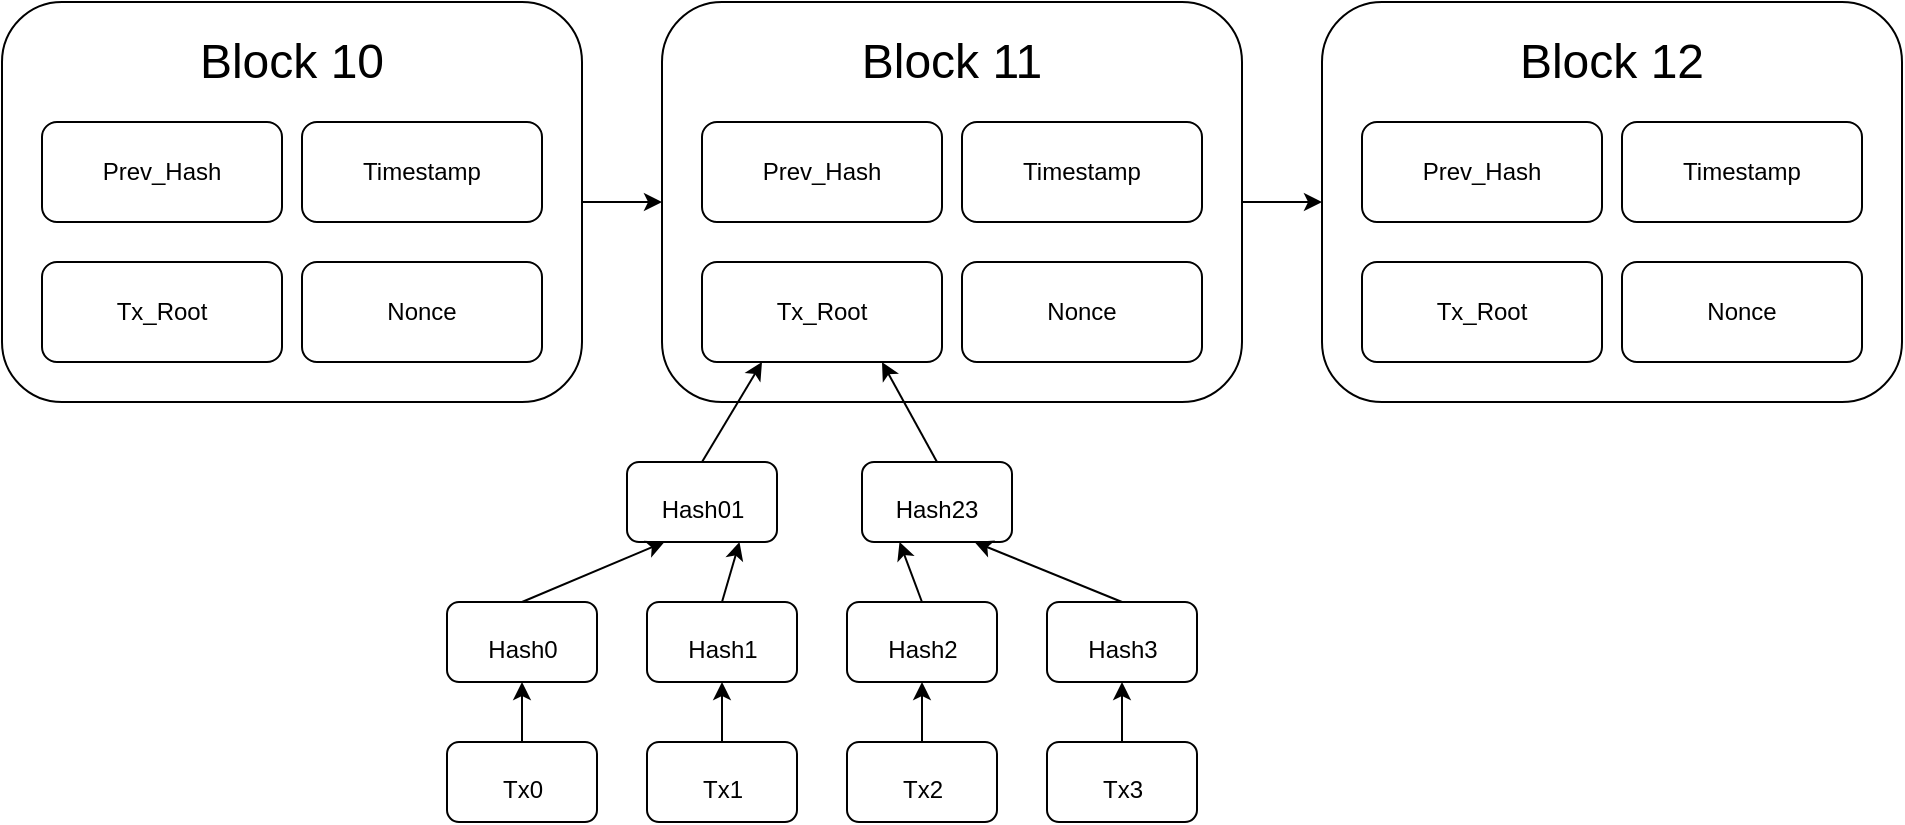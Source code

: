 <mxfile version="20.6.0" type="device"><diagram id="GH9W9N-tukg4rTMu9tft" name="Page-1"><mxGraphModel dx="1422" dy="820" grid="1" gridSize="10" guides="1" tooltips="1" connect="1" arrows="1" fold="1" page="1" pageScale="1" pageWidth="850" pageHeight="1100" math="0" shadow="0"><root><mxCell id="0"/><mxCell id="1" parent="0"/><mxCell id="URCU0WdFe75zh4znhSoF-1" value="" style="rounded=1;whiteSpace=wrap;html=1;" parent="1" vertex="1"><mxGeometry x="40" y="40" width="290" height="200" as="geometry"/></mxCell><mxCell id="URCU0WdFe75zh4znhSoF-2" value="Prev_Hash" style="rounded=1;whiteSpace=wrap;html=1;" parent="1" vertex="1"><mxGeometry x="60" y="100" width="120" height="50" as="geometry"/></mxCell><mxCell id="URCU0WdFe75zh4znhSoF-3" value="Timestamp" style="rounded=1;whiteSpace=wrap;html=1;" parent="1" vertex="1"><mxGeometry x="190" y="100" width="120" height="50" as="geometry"/></mxCell><mxCell id="URCU0WdFe75zh4znhSoF-4" value="Tx_Root" style="rounded=1;whiteSpace=wrap;html=1;" parent="1" vertex="1"><mxGeometry x="60" y="170" width="120" height="50" as="geometry"/></mxCell><mxCell id="URCU0WdFe75zh4znhSoF-5" value="Nonce" style="rounded=1;whiteSpace=wrap;html=1;" parent="1" vertex="1"><mxGeometry x="190" y="170" width="120" height="50" as="geometry"/></mxCell><mxCell id="URCU0WdFe75zh4znhSoF-6" value="&lt;font style=&quot;font-size: 24px;&quot;&gt;Block 10&lt;/font&gt;" style="text;html=1;strokeColor=none;fillColor=none;align=center;verticalAlign=middle;whiteSpace=wrap;rounded=0;" parent="1" vertex="1"><mxGeometry x="85" y="50" width="200" height="40" as="geometry"/></mxCell><mxCell id="URCU0WdFe75zh4znhSoF-7" value="" style="rounded=1;whiteSpace=wrap;html=1;" parent="1" vertex="1"><mxGeometry x="370" y="40" width="290" height="200" as="geometry"/></mxCell><mxCell id="URCU0WdFe75zh4znhSoF-8" value="Prev_Hash" style="rounded=1;whiteSpace=wrap;html=1;" parent="1" vertex="1"><mxGeometry x="390" y="100" width="120" height="50" as="geometry"/></mxCell><mxCell id="URCU0WdFe75zh4znhSoF-9" value="Timestamp" style="rounded=1;whiteSpace=wrap;html=1;" parent="1" vertex="1"><mxGeometry x="520" y="100" width="120" height="50" as="geometry"/></mxCell><mxCell id="URCU0WdFe75zh4znhSoF-10" value="Tx_Root" style="rounded=1;whiteSpace=wrap;html=1;" parent="1" vertex="1"><mxGeometry x="390" y="170" width="120" height="50" as="geometry"/></mxCell><mxCell id="URCU0WdFe75zh4znhSoF-11" value="Nonce" style="rounded=1;whiteSpace=wrap;html=1;" parent="1" vertex="1"><mxGeometry x="520" y="170" width="120" height="50" as="geometry"/></mxCell><mxCell id="URCU0WdFe75zh4znhSoF-12" value="&lt;font style=&quot;font-size: 24px;&quot;&gt;Block 11&lt;/font&gt;" style="text;html=1;strokeColor=none;fillColor=none;align=center;verticalAlign=middle;whiteSpace=wrap;rounded=0;" parent="1" vertex="1"><mxGeometry x="415" y="50" width="200" height="40" as="geometry"/></mxCell><mxCell id="URCU0WdFe75zh4znhSoF-13" value="" style="rounded=1;whiteSpace=wrap;html=1;" parent="1" vertex="1"><mxGeometry x="700" y="40" width="290" height="200" as="geometry"/></mxCell><mxCell id="URCU0WdFe75zh4znhSoF-14" value="Prev_Hash" style="rounded=1;whiteSpace=wrap;html=1;" parent="1" vertex="1"><mxGeometry x="720" y="100" width="120" height="50" as="geometry"/></mxCell><mxCell id="URCU0WdFe75zh4znhSoF-15" value="Timestamp" style="rounded=1;whiteSpace=wrap;html=1;" parent="1" vertex="1"><mxGeometry x="850" y="100" width="120" height="50" as="geometry"/></mxCell><mxCell id="URCU0WdFe75zh4znhSoF-16" value="Tx_Root" style="rounded=1;whiteSpace=wrap;html=1;" parent="1" vertex="1"><mxGeometry x="720" y="170" width="120" height="50" as="geometry"/></mxCell><mxCell id="URCU0WdFe75zh4znhSoF-17" value="Nonce" style="rounded=1;whiteSpace=wrap;html=1;" parent="1" vertex="1"><mxGeometry x="850" y="170" width="120" height="50" as="geometry"/></mxCell><mxCell id="URCU0WdFe75zh4znhSoF-18" value="&lt;font style=&quot;font-size: 24px;&quot;&gt;Block 12&lt;/font&gt;" style="text;html=1;strokeColor=none;fillColor=none;align=center;verticalAlign=middle;whiteSpace=wrap;rounded=0;" parent="1" vertex="1"><mxGeometry x="745" y="50" width="200" height="40" as="geometry"/></mxCell><mxCell id="URCU0WdFe75zh4znhSoF-19" value="&lt;font style=&quot;font-size: 12px;&quot;&gt;Hash01&lt;/font&gt;" style="rounded=1;whiteSpace=wrap;html=1;fontSize=24;" parent="1" vertex="1"><mxGeometry x="352.5" y="270" width="75" height="40" as="geometry"/></mxCell><mxCell id="URCU0WdFe75zh4znhSoF-20" value="&lt;font style=&quot;font-size: 12px;&quot;&gt;Hash23&lt;br&gt;&lt;/font&gt;" style="rounded=1;whiteSpace=wrap;html=1;fontSize=24;" parent="1" vertex="1"><mxGeometry x="470" y="270" width="75" height="40" as="geometry"/></mxCell><mxCell id="URCU0WdFe75zh4znhSoF-21" value="&lt;font style=&quot;font-size: 12px;&quot;&gt;Hash0&lt;/font&gt;" style="rounded=1;whiteSpace=wrap;html=1;fontSize=24;" parent="1" vertex="1"><mxGeometry x="262.5" y="340" width="75" height="40" as="geometry"/></mxCell><mxCell id="URCU0WdFe75zh4znhSoF-22" value="&lt;font style=&quot;font-size: 12px;&quot;&gt;Hash1&lt;br&gt;&lt;/font&gt;" style="rounded=1;whiteSpace=wrap;html=1;fontSize=24;" parent="1" vertex="1"><mxGeometry x="362.5" y="340" width="75" height="40" as="geometry"/></mxCell><mxCell id="URCU0WdFe75zh4znhSoF-23" value="&lt;font style=&quot;font-size: 12px;&quot;&gt;Hash2&lt;br&gt;&lt;/font&gt;" style="rounded=1;whiteSpace=wrap;html=1;fontSize=24;" parent="1" vertex="1"><mxGeometry x="462.5" y="340" width="75" height="40" as="geometry"/></mxCell><mxCell id="URCU0WdFe75zh4znhSoF-24" value="&lt;font style=&quot;font-size: 12px;&quot;&gt;Hash3&lt;br&gt;&lt;/font&gt;" style="rounded=1;whiteSpace=wrap;html=1;fontSize=24;" parent="1" vertex="1"><mxGeometry x="562.5" y="340" width="75" height="40" as="geometry"/></mxCell><mxCell id="URCU0WdFe75zh4znhSoF-25" value="&lt;font style=&quot;font-size: 12px;&quot;&gt;Tx0&lt;/font&gt;" style="rounded=1;whiteSpace=wrap;html=1;fontSize=24;" parent="1" vertex="1"><mxGeometry x="262.5" y="410" width="75" height="40" as="geometry"/></mxCell><mxCell id="URCU0WdFe75zh4znhSoF-26" value="&lt;font style=&quot;font-size: 12px;&quot;&gt;Tx1&lt;/font&gt;" style="rounded=1;whiteSpace=wrap;html=1;fontSize=24;" parent="1" vertex="1"><mxGeometry x="362.5" y="410" width="75" height="40" as="geometry"/></mxCell><mxCell id="URCU0WdFe75zh4znhSoF-27" value="&lt;font style=&quot;font-size: 12px;&quot;&gt;Tx2&lt;/font&gt;" style="rounded=1;whiteSpace=wrap;html=1;fontSize=24;" parent="1" vertex="1"><mxGeometry x="462.5" y="410" width="75" height="40" as="geometry"/></mxCell><mxCell id="URCU0WdFe75zh4znhSoF-28" value="&lt;font style=&quot;font-size: 12px;&quot;&gt;Tx3&lt;/font&gt;" style="rounded=1;whiteSpace=wrap;html=1;fontSize=24;" parent="1" vertex="1"><mxGeometry x="562.5" y="410" width="75" height="40" as="geometry"/></mxCell><mxCell id="URCU0WdFe75zh4znhSoF-29" value="" style="endArrow=classic;html=1;rounded=0;fontSize=12;exitX=0.5;exitY=0;exitDx=0;exitDy=0;entryX=0.25;entryY=1;entryDx=0;entryDy=0;" parent="1" source="URCU0WdFe75zh4znhSoF-19" target="URCU0WdFe75zh4znhSoF-10" edge="1"><mxGeometry width="50" height="50" relative="1" as="geometry"><mxPoint x="500" y="310" as="sourcePoint"/><mxPoint x="490" y="260" as="targetPoint"/></mxGeometry></mxCell><mxCell id="URCU0WdFe75zh4znhSoF-30" value="" style="endArrow=classic;html=1;rounded=0;fontSize=12;entryX=0.75;entryY=1;entryDx=0;entryDy=0;exitX=0.5;exitY=0;exitDx=0;exitDy=0;" parent="1" source="URCU0WdFe75zh4znhSoF-20" target="URCU0WdFe75zh4znhSoF-10" edge="1"><mxGeometry width="50" height="50" relative="1" as="geometry"><mxPoint x="470" y="280" as="sourcePoint"/><mxPoint x="520" y="230" as="targetPoint"/></mxGeometry></mxCell><mxCell id="URCU0WdFe75zh4znhSoF-31" value="" style="endArrow=classic;html=1;rounded=0;fontSize=12;entryX=0.25;entryY=1;entryDx=0;entryDy=0;exitX=0.5;exitY=0;exitDx=0;exitDy=0;" parent="1" source="URCU0WdFe75zh4znhSoF-21" target="URCU0WdFe75zh4znhSoF-19" edge="1"><mxGeometry width="50" height="50" relative="1" as="geometry"><mxPoint x="280" y="340" as="sourcePoint"/><mxPoint x="330" y="290" as="targetPoint"/></mxGeometry></mxCell><mxCell id="URCU0WdFe75zh4znhSoF-32" value="" style="endArrow=classic;html=1;rounded=0;fontSize=12;entryX=0.75;entryY=1;entryDx=0;entryDy=0;exitX=0.5;exitY=0;exitDx=0;exitDy=0;" parent="1" source="URCU0WdFe75zh4znhSoF-22" target="URCU0WdFe75zh4znhSoF-19" edge="1"><mxGeometry width="50" height="50" relative="1" as="geometry"><mxPoint x="310" y="350" as="sourcePoint"/><mxPoint x="381.25" y="320" as="targetPoint"/></mxGeometry></mxCell><mxCell id="URCU0WdFe75zh4znhSoF-33" value="" style="endArrow=classic;html=1;rounded=0;fontSize=12;entryX=0.25;entryY=1;entryDx=0;entryDy=0;exitX=0.5;exitY=0;exitDx=0;exitDy=0;" parent="1" source="URCU0WdFe75zh4znhSoF-23" target="URCU0WdFe75zh4znhSoF-20" edge="1"><mxGeometry width="50" height="50" relative="1" as="geometry"><mxPoint x="428.75" y="350" as="sourcePoint"/><mxPoint x="418.75" y="320" as="targetPoint"/></mxGeometry></mxCell><mxCell id="URCU0WdFe75zh4znhSoF-34" value="" style="endArrow=classic;html=1;rounded=0;fontSize=12;entryX=0.75;entryY=1;entryDx=0;entryDy=0;exitX=0.5;exitY=0;exitDx=0;exitDy=0;" parent="1" source="URCU0WdFe75zh4znhSoF-24" target="URCU0WdFe75zh4znhSoF-20" edge="1"><mxGeometry width="50" height="50" relative="1" as="geometry"><mxPoint x="438.75" y="360" as="sourcePoint"/><mxPoint x="428.75" y="330" as="targetPoint"/></mxGeometry></mxCell><mxCell id="URCU0WdFe75zh4znhSoF-35" value="" style="endArrow=classic;html=1;rounded=0;fontSize=12;entryX=0.5;entryY=1;entryDx=0;entryDy=0;exitX=0.5;exitY=0;exitDx=0;exitDy=0;" parent="1" source="URCU0WdFe75zh4znhSoF-25" target="URCU0WdFe75zh4znhSoF-21" edge="1"><mxGeometry width="50" height="50" relative="1" as="geometry"><mxPoint x="448.75" y="370" as="sourcePoint"/><mxPoint x="438.75" y="340" as="targetPoint"/></mxGeometry></mxCell><mxCell id="URCU0WdFe75zh4znhSoF-36" value="" style="endArrow=classic;html=1;rounded=0;fontSize=12;entryX=0.5;entryY=1;entryDx=0;entryDy=0;exitX=0.5;exitY=0;exitDx=0;exitDy=0;" parent="1" source="URCU0WdFe75zh4znhSoF-26" target="URCU0WdFe75zh4znhSoF-22" edge="1"><mxGeometry width="50" height="50" relative="1" as="geometry"><mxPoint x="310" y="420" as="sourcePoint"/><mxPoint x="310" y="390" as="targetPoint"/></mxGeometry></mxCell><mxCell id="URCU0WdFe75zh4znhSoF-37" value="" style="endArrow=classic;html=1;rounded=0;fontSize=12;entryX=0.5;entryY=1;entryDx=0;entryDy=0;exitX=0.5;exitY=0;exitDx=0;exitDy=0;" parent="1" source="URCU0WdFe75zh4znhSoF-27" target="URCU0WdFe75zh4znhSoF-23" edge="1"><mxGeometry width="50" height="50" relative="1" as="geometry"><mxPoint x="410" y="420" as="sourcePoint"/><mxPoint x="410" y="390" as="targetPoint"/></mxGeometry></mxCell><mxCell id="URCU0WdFe75zh4znhSoF-38" value="" style="endArrow=classic;html=1;rounded=0;fontSize=12;entryX=0.5;entryY=1;entryDx=0;entryDy=0;exitX=0.5;exitY=0;exitDx=0;exitDy=0;" parent="1" source="URCU0WdFe75zh4znhSoF-28" target="URCU0WdFe75zh4znhSoF-24" edge="1"><mxGeometry width="50" height="50" relative="1" as="geometry"><mxPoint x="510" y="420" as="sourcePoint"/><mxPoint x="510" y="390" as="targetPoint"/></mxGeometry></mxCell><mxCell id="wjPKrmzef3hU1ay58FIM-1" value="" style="endArrow=classic;html=1;rounded=0;exitX=1;exitY=0.5;exitDx=0;exitDy=0;entryX=0;entryY=0.5;entryDx=0;entryDy=0;" edge="1" parent="1" source="URCU0WdFe75zh4znhSoF-1" target="URCU0WdFe75zh4znhSoF-7"><mxGeometry width="50" height="50" relative="1" as="geometry"><mxPoint x="700" y="450" as="sourcePoint"/><mxPoint x="750" y="400" as="targetPoint"/></mxGeometry></mxCell><mxCell id="wjPKrmzef3hU1ay58FIM-2" value="" style="endArrow=classic;html=1;rounded=0;exitX=1;exitY=0.5;exitDx=0;exitDy=0;" edge="1" parent="1" source="URCU0WdFe75zh4znhSoF-7" target="URCU0WdFe75zh4znhSoF-13"><mxGeometry width="50" height="50" relative="1" as="geometry"><mxPoint x="340" y="150" as="sourcePoint"/><mxPoint x="890" y="340" as="targetPoint"/></mxGeometry></mxCell></root></mxGraphModel></diagram></mxfile>